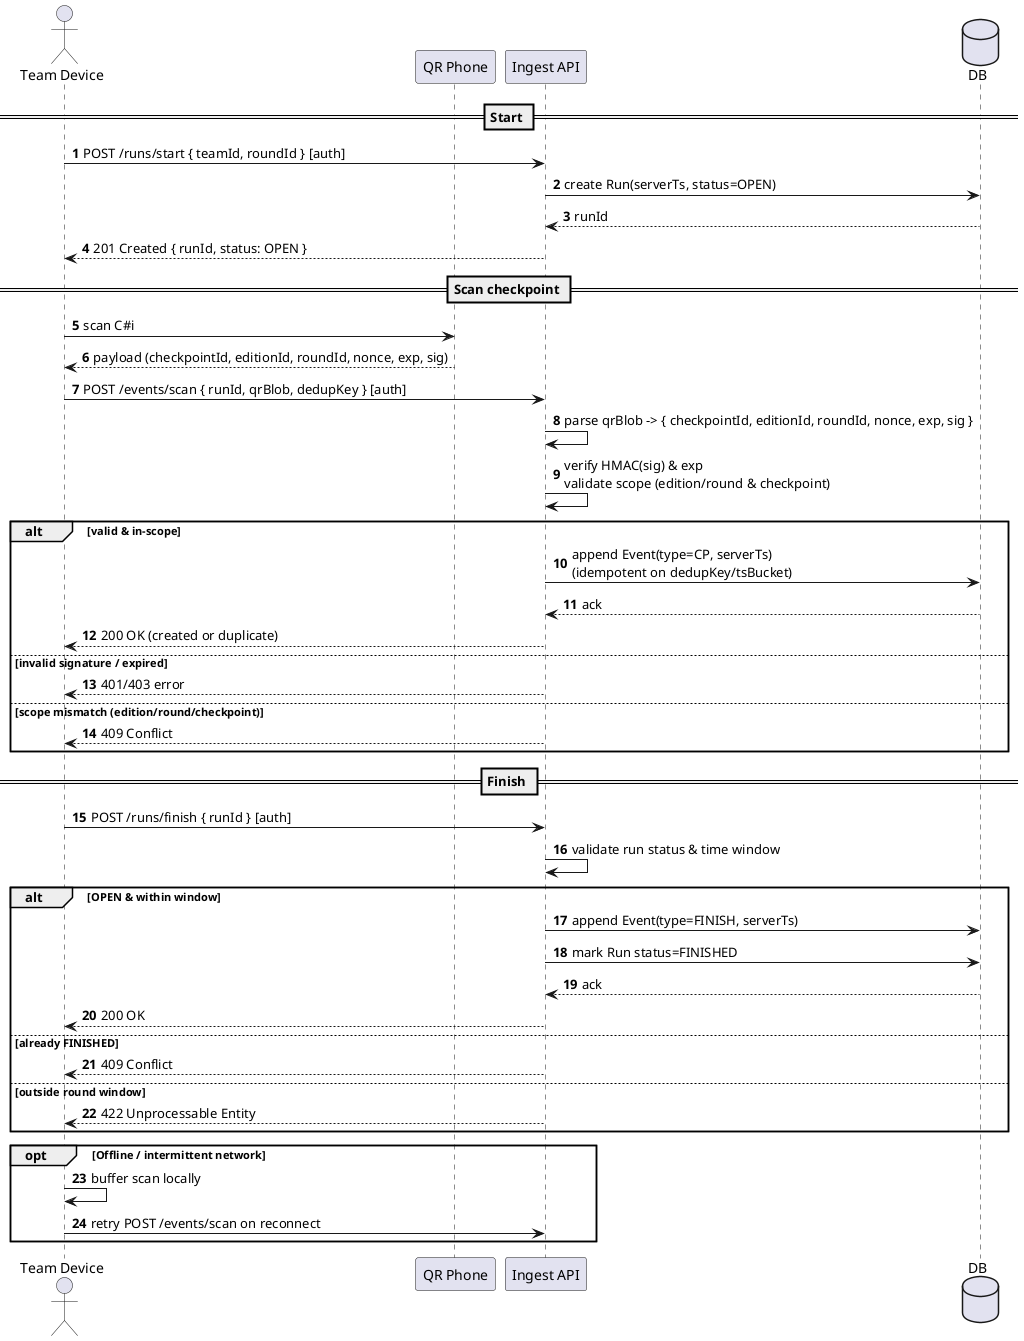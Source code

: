 @startuml
skinparam shadowing false
skinparam defaultFontName Arial
autonumber


actor "Team Device" as TEAM
participant "QR Phone" as QR
participant "Ingest API" as API
database "DB" as DB

== Start ==
TEAM -> API : POST /runs/start { teamId, roundId } [auth]
API -> DB : create Run(serverTs, status=OPEN)
DB --> API : runId
API --> TEAM : 201 Created { runId, status: OPEN }

== Scan checkpoint ==
TEAM -> QR : scan C#i
QR --> TEAM : payload (checkpointId, editionId, roundId, nonce, exp, sig)

' send the full signed payload blob, not just the signature
TEAM -> API : POST /events/scan { runId, qrBlob, dedupKey } [auth]

' server parses and validates the blob
API -> API : parse qrBlob -> { checkpointId, editionId, roundId, nonce, exp, sig }
API -> API : verify HMAC(sig) & exp\nvalidate scope (edition/round & checkpoint)

alt valid & in-scope
  API -> DB : append Event(type=CP, serverTs)\n(idempotent on dedupKey/tsBucket)
  DB --> API : ack
  API --> TEAM : 200 OK (created or duplicate)
else invalid signature / expired
  API --> TEAM : 401/403 error
else scope mismatch (edition/round/checkpoint)
  API --> TEAM : 409 Conflict
end

== Finish ==
TEAM -> API : POST /runs/finish { runId } [auth]
API -> API : validate run status & time window
alt OPEN & within window
  API -> DB : append Event(type=FINISH, serverTs)
  API -> DB : mark Run status=FINISHED
  DB --> API : ack
  API --> TEAM : 200 OK
else already FINISHED
  API --> TEAM : 409 Conflict
else outside round window
  API --> TEAM : 422 Unprocessable Entity
end

opt Offline / intermittent network
  TEAM -> TEAM : buffer scan locally
  TEAM -> API : retry POST /events/scan on reconnect
end
@enduml
